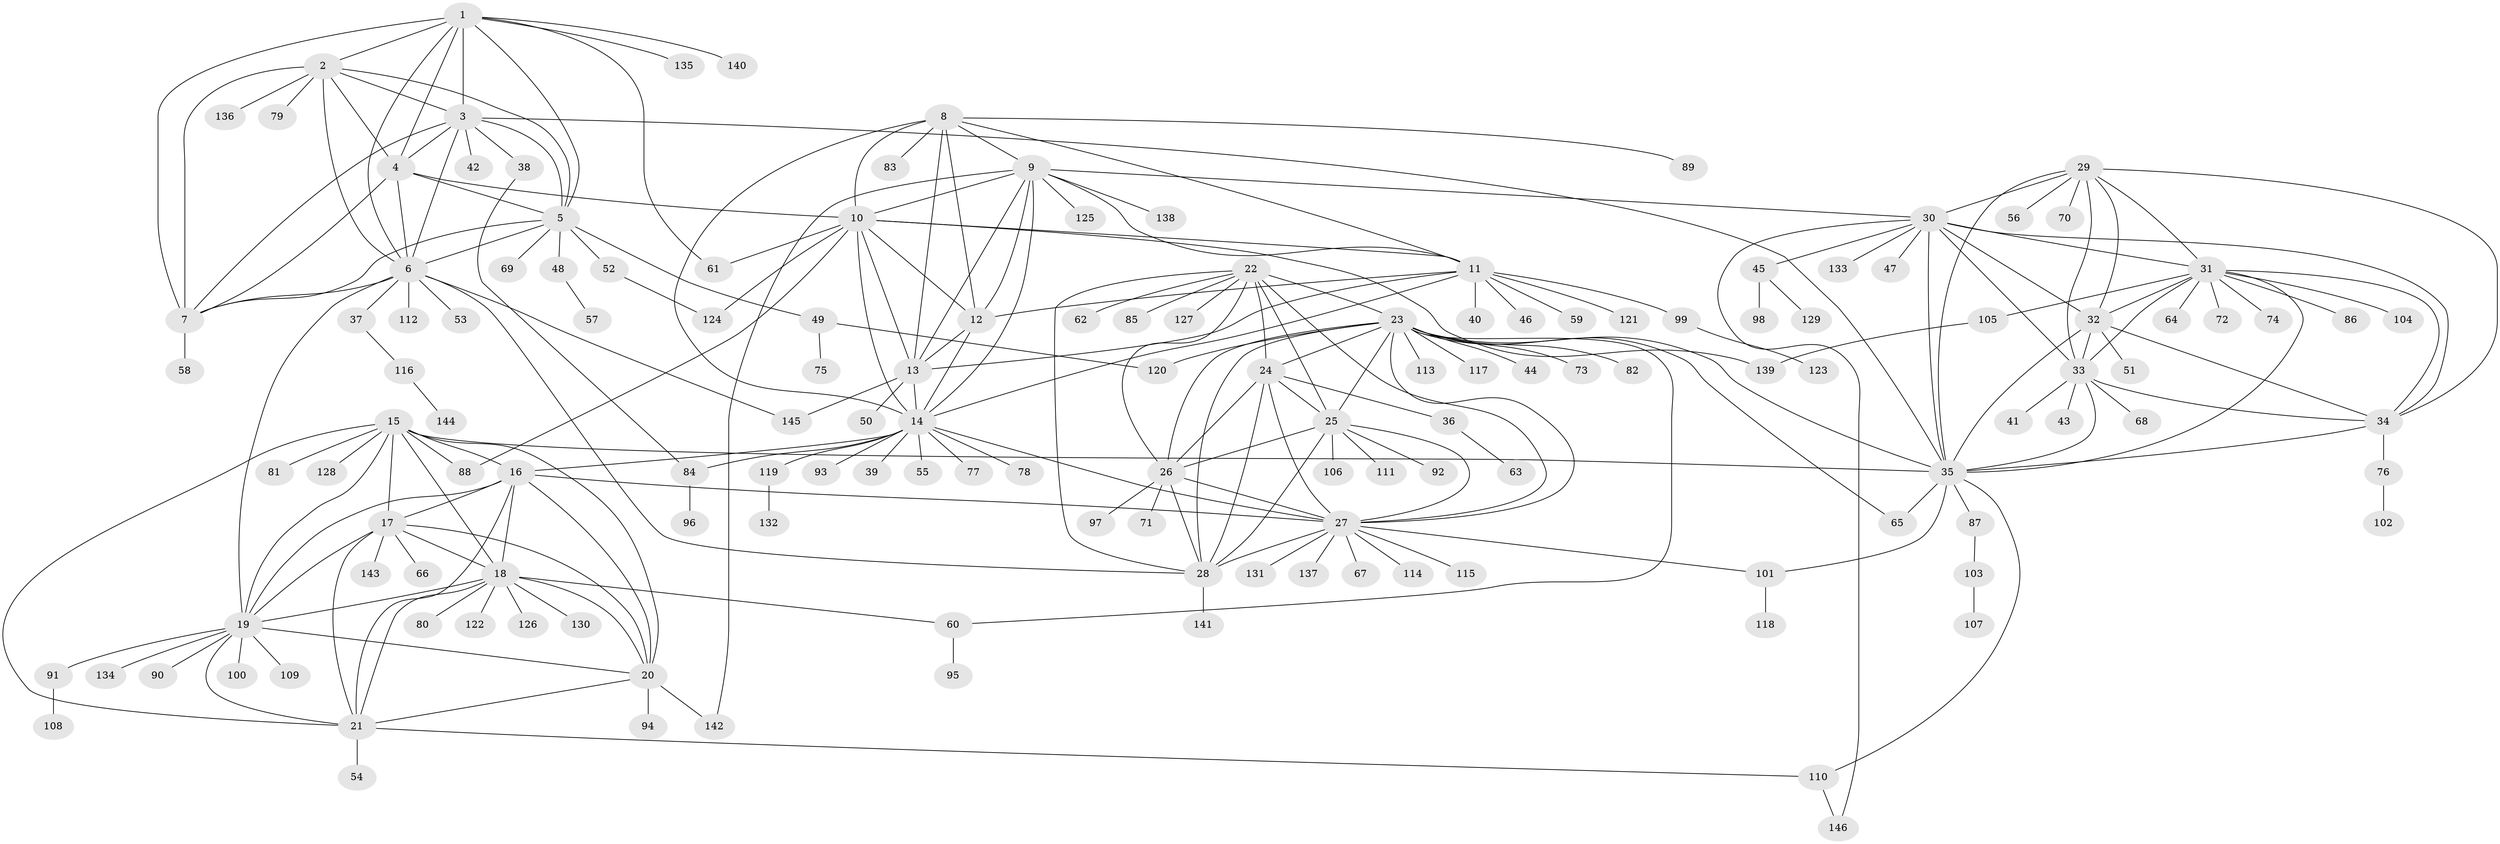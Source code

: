 // Generated by graph-tools (version 1.1) at 2025/02/03/09/25 03:02:49]
// undirected, 146 vertices, 239 edges
graph export_dot {
graph [start="1"]
  node [color=gray90,style=filled];
  1;
  2;
  3;
  4;
  5;
  6;
  7;
  8;
  9;
  10;
  11;
  12;
  13;
  14;
  15;
  16;
  17;
  18;
  19;
  20;
  21;
  22;
  23;
  24;
  25;
  26;
  27;
  28;
  29;
  30;
  31;
  32;
  33;
  34;
  35;
  36;
  37;
  38;
  39;
  40;
  41;
  42;
  43;
  44;
  45;
  46;
  47;
  48;
  49;
  50;
  51;
  52;
  53;
  54;
  55;
  56;
  57;
  58;
  59;
  60;
  61;
  62;
  63;
  64;
  65;
  66;
  67;
  68;
  69;
  70;
  71;
  72;
  73;
  74;
  75;
  76;
  77;
  78;
  79;
  80;
  81;
  82;
  83;
  84;
  85;
  86;
  87;
  88;
  89;
  90;
  91;
  92;
  93;
  94;
  95;
  96;
  97;
  98;
  99;
  100;
  101;
  102;
  103;
  104;
  105;
  106;
  107;
  108;
  109;
  110;
  111;
  112;
  113;
  114;
  115;
  116;
  117;
  118;
  119;
  120;
  121;
  122;
  123;
  124;
  125;
  126;
  127;
  128;
  129;
  130;
  131;
  132;
  133;
  134;
  135;
  136;
  137;
  138;
  139;
  140;
  141;
  142;
  143;
  144;
  145;
  146;
  1 -- 2;
  1 -- 3;
  1 -- 4;
  1 -- 5;
  1 -- 6;
  1 -- 7;
  1 -- 61;
  1 -- 135;
  1 -- 140;
  2 -- 3;
  2 -- 4;
  2 -- 5;
  2 -- 6;
  2 -- 7;
  2 -- 79;
  2 -- 136;
  3 -- 4;
  3 -- 5;
  3 -- 6;
  3 -- 7;
  3 -- 35;
  3 -- 38;
  3 -- 42;
  4 -- 5;
  4 -- 6;
  4 -- 7;
  4 -- 10;
  5 -- 6;
  5 -- 7;
  5 -- 48;
  5 -- 49;
  5 -- 52;
  5 -- 69;
  6 -- 7;
  6 -- 19;
  6 -- 28;
  6 -- 37;
  6 -- 53;
  6 -- 112;
  6 -- 145;
  7 -- 58;
  8 -- 9;
  8 -- 10;
  8 -- 11;
  8 -- 12;
  8 -- 13;
  8 -- 14;
  8 -- 83;
  8 -- 89;
  9 -- 10;
  9 -- 11;
  9 -- 12;
  9 -- 13;
  9 -- 14;
  9 -- 30;
  9 -- 125;
  9 -- 138;
  9 -- 142;
  10 -- 11;
  10 -- 12;
  10 -- 13;
  10 -- 14;
  10 -- 61;
  10 -- 88;
  10 -- 124;
  10 -- 139;
  11 -- 12;
  11 -- 13;
  11 -- 14;
  11 -- 40;
  11 -- 46;
  11 -- 59;
  11 -- 99;
  11 -- 121;
  12 -- 13;
  12 -- 14;
  13 -- 14;
  13 -- 50;
  13 -- 145;
  14 -- 16;
  14 -- 27;
  14 -- 39;
  14 -- 55;
  14 -- 77;
  14 -- 78;
  14 -- 84;
  14 -- 93;
  14 -- 119;
  15 -- 16;
  15 -- 17;
  15 -- 18;
  15 -- 19;
  15 -- 20;
  15 -- 21;
  15 -- 35;
  15 -- 81;
  15 -- 88;
  15 -- 128;
  16 -- 17;
  16 -- 18;
  16 -- 19;
  16 -- 20;
  16 -- 21;
  16 -- 27;
  17 -- 18;
  17 -- 19;
  17 -- 20;
  17 -- 21;
  17 -- 66;
  17 -- 143;
  18 -- 19;
  18 -- 20;
  18 -- 21;
  18 -- 60;
  18 -- 80;
  18 -- 122;
  18 -- 126;
  18 -- 130;
  19 -- 20;
  19 -- 21;
  19 -- 90;
  19 -- 91;
  19 -- 100;
  19 -- 109;
  19 -- 134;
  20 -- 21;
  20 -- 94;
  20 -- 142;
  21 -- 54;
  21 -- 110;
  22 -- 23;
  22 -- 24;
  22 -- 25;
  22 -- 26;
  22 -- 27;
  22 -- 28;
  22 -- 62;
  22 -- 85;
  22 -- 127;
  23 -- 24;
  23 -- 25;
  23 -- 26;
  23 -- 27;
  23 -- 28;
  23 -- 35;
  23 -- 44;
  23 -- 60;
  23 -- 65;
  23 -- 73;
  23 -- 82;
  23 -- 113;
  23 -- 117;
  23 -- 120;
  24 -- 25;
  24 -- 26;
  24 -- 27;
  24 -- 28;
  24 -- 36;
  25 -- 26;
  25 -- 27;
  25 -- 28;
  25 -- 92;
  25 -- 106;
  25 -- 111;
  26 -- 27;
  26 -- 28;
  26 -- 71;
  26 -- 97;
  27 -- 28;
  27 -- 67;
  27 -- 101;
  27 -- 114;
  27 -- 115;
  27 -- 131;
  27 -- 137;
  28 -- 141;
  29 -- 30;
  29 -- 31;
  29 -- 32;
  29 -- 33;
  29 -- 34;
  29 -- 35;
  29 -- 56;
  29 -- 70;
  30 -- 31;
  30 -- 32;
  30 -- 33;
  30 -- 34;
  30 -- 35;
  30 -- 45;
  30 -- 47;
  30 -- 133;
  30 -- 146;
  31 -- 32;
  31 -- 33;
  31 -- 34;
  31 -- 35;
  31 -- 64;
  31 -- 72;
  31 -- 74;
  31 -- 86;
  31 -- 104;
  31 -- 105;
  32 -- 33;
  32 -- 34;
  32 -- 35;
  32 -- 51;
  33 -- 34;
  33 -- 35;
  33 -- 41;
  33 -- 43;
  33 -- 68;
  34 -- 35;
  34 -- 76;
  35 -- 65;
  35 -- 87;
  35 -- 101;
  35 -- 110;
  36 -- 63;
  37 -- 116;
  38 -- 84;
  45 -- 98;
  45 -- 129;
  48 -- 57;
  49 -- 75;
  49 -- 120;
  52 -- 124;
  60 -- 95;
  76 -- 102;
  84 -- 96;
  87 -- 103;
  91 -- 108;
  99 -- 123;
  101 -- 118;
  103 -- 107;
  105 -- 139;
  110 -- 146;
  116 -- 144;
  119 -- 132;
}
